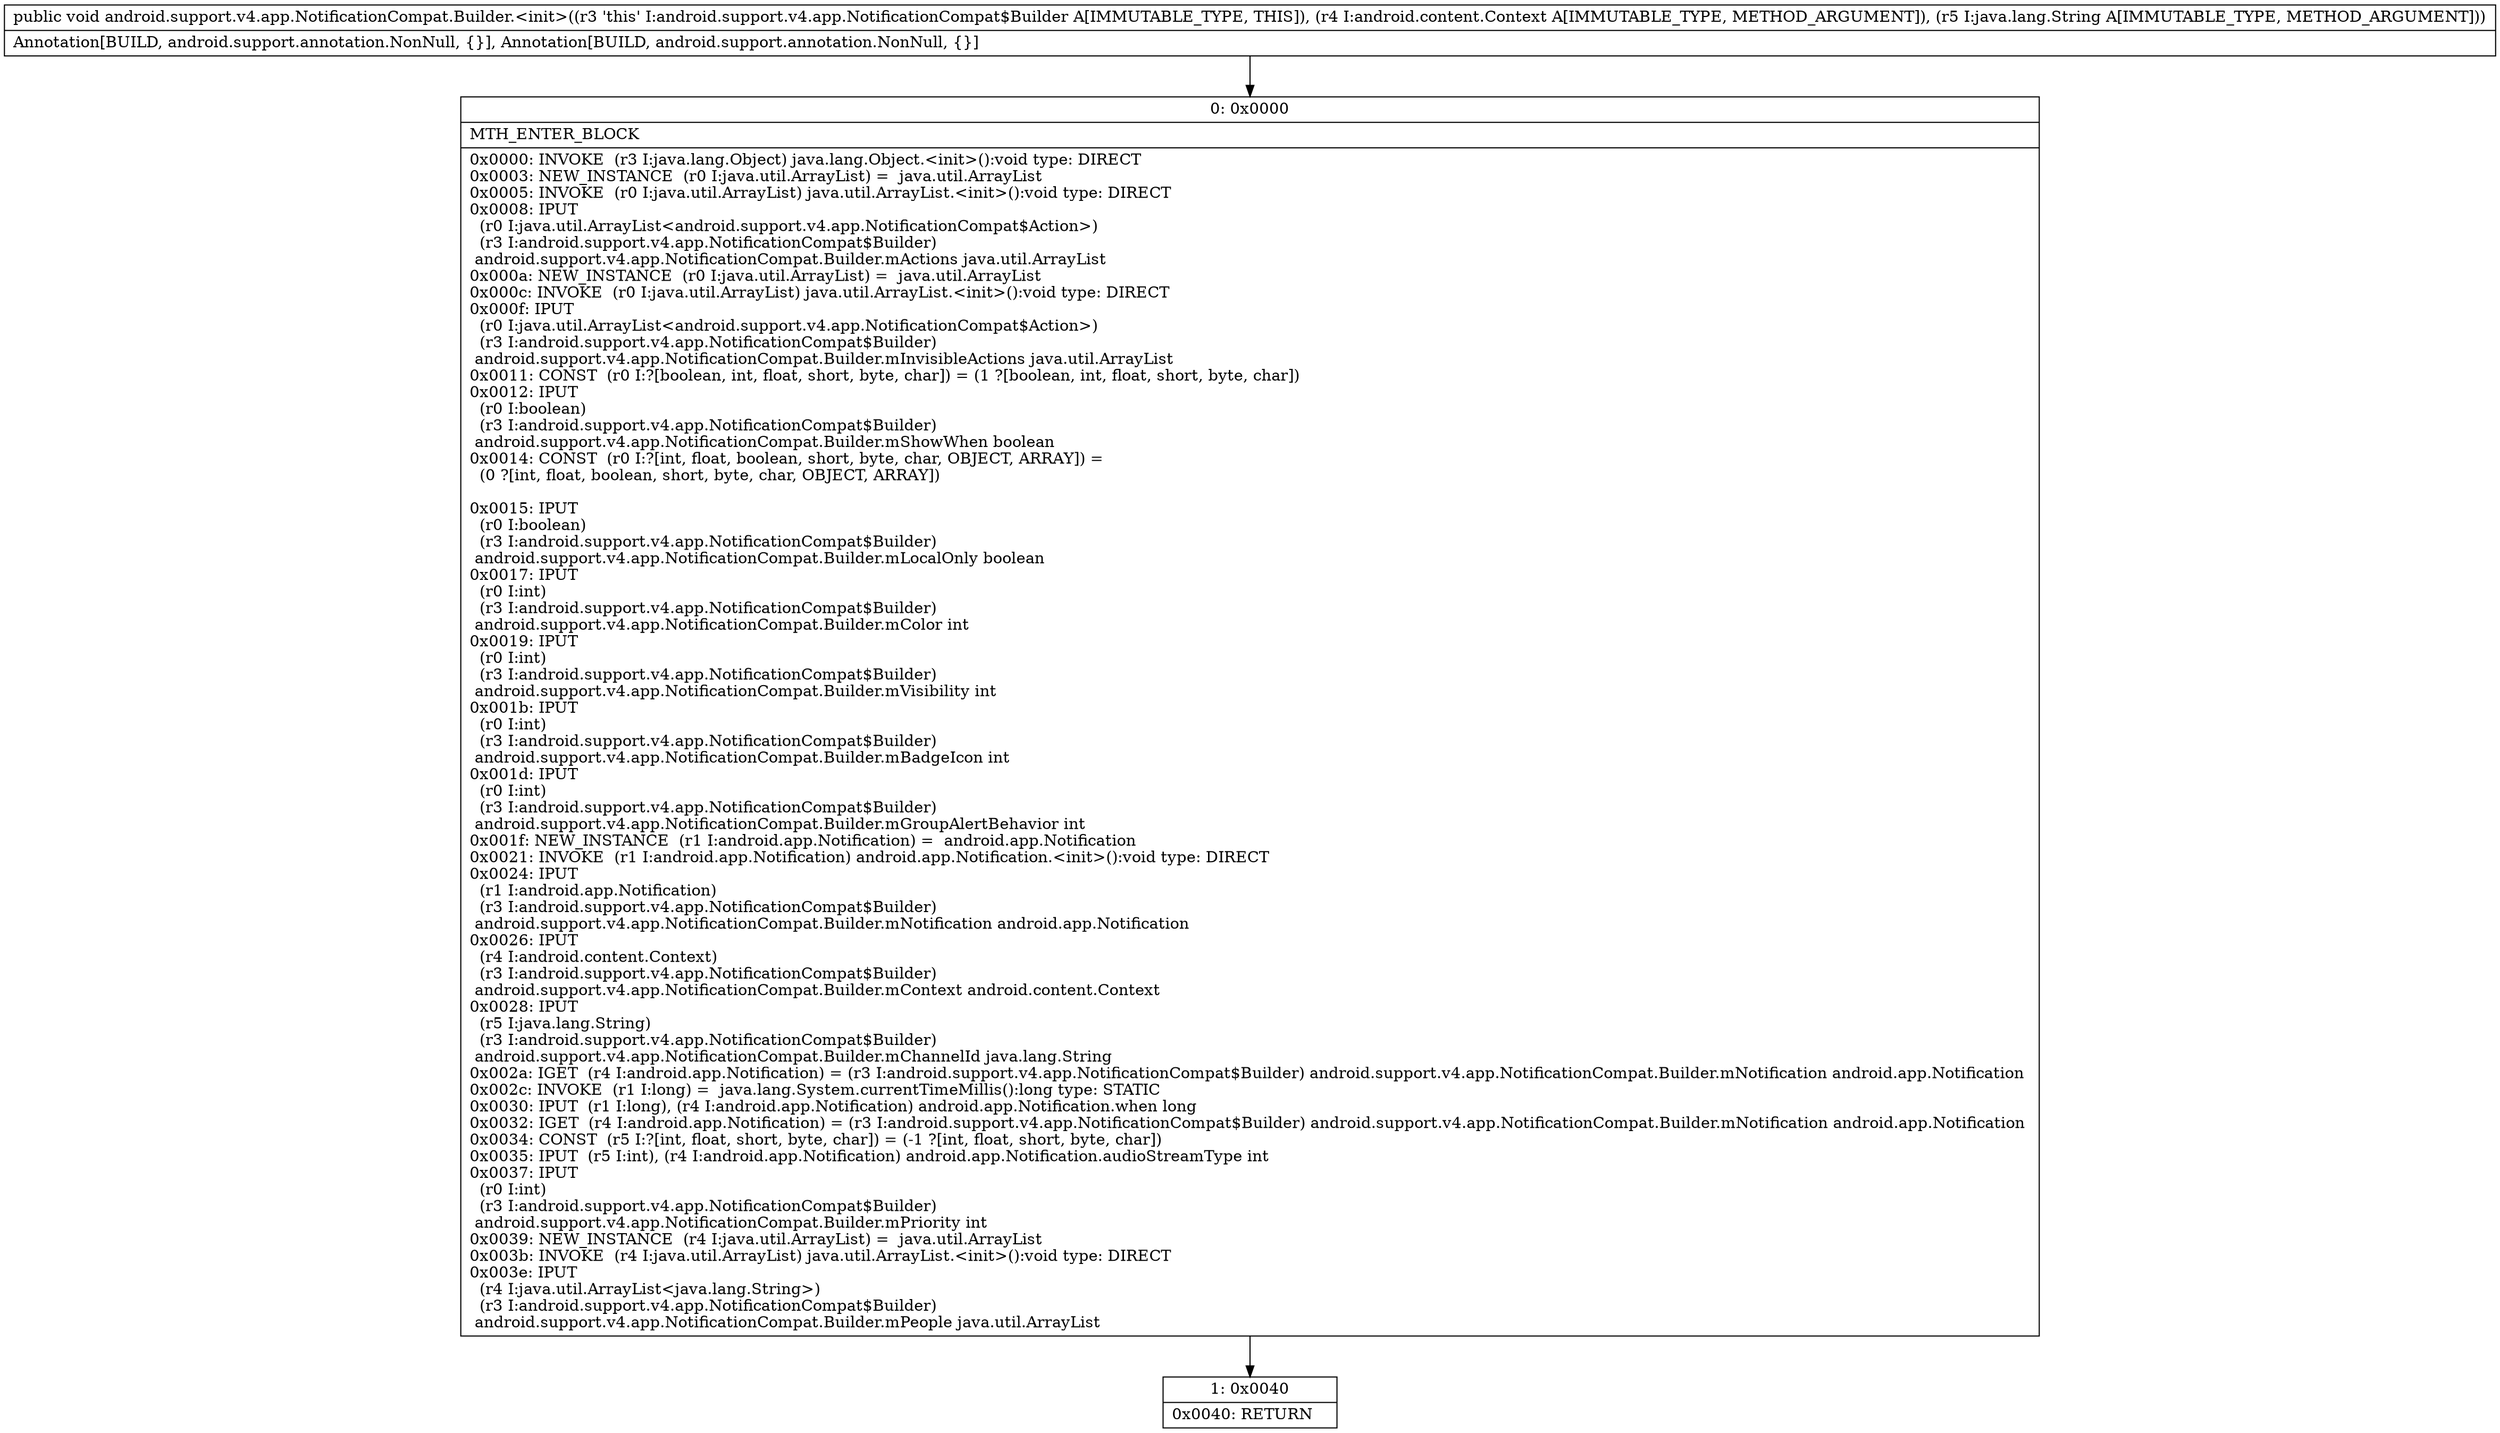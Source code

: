 digraph "CFG forandroid.support.v4.app.NotificationCompat.Builder.\<init\>(Landroid\/content\/Context;Ljava\/lang\/String;)V" {
Node_0 [shape=record,label="{0\:\ 0x0000|MTH_ENTER_BLOCK\l|0x0000: INVOKE  (r3 I:java.lang.Object) java.lang.Object.\<init\>():void type: DIRECT \l0x0003: NEW_INSTANCE  (r0 I:java.util.ArrayList) =  java.util.ArrayList \l0x0005: INVOKE  (r0 I:java.util.ArrayList) java.util.ArrayList.\<init\>():void type: DIRECT \l0x0008: IPUT  \l  (r0 I:java.util.ArrayList\<android.support.v4.app.NotificationCompat$Action\>)\l  (r3 I:android.support.v4.app.NotificationCompat$Builder)\l android.support.v4.app.NotificationCompat.Builder.mActions java.util.ArrayList \l0x000a: NEW_INSTANCE  (r0 I:java.util.ArrayList) =  java.util.ArrayList \l0x000c: INVOKE  (r0 I:java.util.ArrayList) java.util.ArrayList.\<init\>():void type: DIRECT \l0x000f: IPUT  \l  (r0 I:java.util.ArrayList\<android.support.v4.app.NotificationCompat$Action\>)\l  (r3 I:android.support.v4.app.NotificationCompat$Builder)\l android.support.v4.app.NotificationCompat.Builder.mInvisibleActions java.util.ArrayList \l0x0011: CONST  (r0 I:?[boolean, int, float, short, byte, char]) = (1 ?[boolean, int, float, short, byte, char]) \l0x0012: IPUT  \l  (r0 I:boolean)\l  (r3 I:android.support.v4.app.NotificationCompat$Builder)\l android.support.v4.app.NotificationCompat.Builder.mShowWhen boolean \l0x0014: CONST  (r0 I:?[int, float, boolean, short, byte, char, OBJECT, ARRAY]) = \l  (0 ?[int, float, boolean, short, byte, char, OBJECT, ARRAY])\l \l0x0015: IPUT  \l  (r0 I:boolean)\l  (r3 I:android.support.v4.app.NotificationCompat$Builder)\l android.support.v4.app.NotificationCompat.Builder.mLocalOnly boolean \l0x0017: IPUT  \l  (r0 I:int)\l  (r3 I:android.support.v4.app.NotificationCompat$Builder)\l android.support.v4.app.NotificationCompat.Builder.mColor int \l0x0019: IPUT  \l  (r0 I:int)\l  (r3 I:android.support.v4.app.NotificationCompat$Builder)\l android.support.v4.app.NotificationCompat.Builder.mVisibility int \l0x001b: IPUT  \l  (r0 I:int)\l  (r3 I:android.support.v4.app.NotificationCompat$Builder)\l android.support.v4.app.NotificationCompat.Builder.mBadgeIcon int \l0x001d: IPUT  \l  (r0 I:int)\l  (r3 I:android.support.v4.app.NotificationCompat$Builder)\l android.support.v4.app.NotificationCompat.Builder.mGroupAlertBehavior int \l0x001f: NEW_INSTANCE  (r1 I:android.app.Notification) =  android.app.Notification \l0x0021: INVOKE  (r1 I:android.app.Notification) android.app.Notification.\<init\>():void type: DIRECT \l0x0024: IPUT  \l  (r1 I:android.app.Notification)\l  (r3 I:android.support.v4.app.NotificationCompat$Builder)\l android.support.v4.app.NotificationCompat.Builder.mNotification android.app.Notification \l0x0026: IPUT  \l  (r4 I:android.content.Context)\l  (r3 I:android.support.v4.app.NotificationCompat$Builder)\l android.support.v4.app.NotificationCompat.Builder.mContext android.content.Context \l0x0028: IPUT  \l  (r5 I:java.lang.String)\l  (r3 I:android.support.v4.app.NotificationCompat$Builder)\l android.support.v4.app.NotificationCompat.Builder.mChannelId java.lang.String \l0x002a: IGET  (r4 I:android.app.Notification) = (r3 I:android.support.v4.app.NotificationCompat$Builder) android.support.v4.app.NotificationCompat.Builder.mNotification android.app.Notification \l0x002c: INVOKE  (r1 I:long) =  java.lang.System.currentTimeMillis():long type: STATIC \l0x0030: IPUT  (r1 I:long), (r4 I:android.app.Notification) android.app.Notification.when long \l0x0032: IGET  (r4 I:android.app.Notification) = (r3 I:android.support.v4.app.NotificationCompat$Builder) android.support.v4.app.NotificationCompat.Builder.mNotification android.app.Notification \l0x0034: CONST  (r5 I:?[int, float, short, byte, char]) = (\-1 ?[int, float, short, byte, char]) \l0x0035: IPUT  (r5 I:int), (r4 I:android.app.Notification) android.app.Notification.audioStreamType int \l0x0037: IPUT  \l  (r0 I:int)\l  (r3 I:android.support.v4.app.NotificationCompat$Builder)\l android.support.v4.app.NotificationCompat.Builder.mPriority int \l0x0039: NEW_INSTANCE  (r4 I:java.util.ArrayList) =  java.util.ArrayList \l0x003b: INVOKE  (r4 I:java.util.ArrayList) java.util.ArrayList.\<init\>():void type: DIRECT \l0x003e: IPUT  \l  (r4 I:java.util.ArrayList\<java.lang.String\>)\l  (r3 I:android.support.v4.app.NotificationCompat$Builder)\l android.support.v4.app.NotificationCompat.Builder.mPeople java.util.ArrayList \l}"];
Node_1 [shape=record,label="{1\:\ 0x0040|0x0040: RETURN   \l}"];
MethodNode[shape=record,label="{public void android.support.v4.app.NotificationCompat.Builder.\<init\>((r3 'this' I:android.support.v4.app.NotificationCompat$Builder A[IMMUTABLE_TYPE, THIS]), (r4 I:android.content.Context A[IMMUTABLE_TYPE, METHOD_ARGUMENT]), (r5 I:java.lang.String A[IMMUTABLE_TYPE, METHOD_ARGUMENT]))  | Annotation[BUILD, android.support.annotation.NonNull, \{\}], Annotation[BUILD, android.support.annotation.NonNull, \{\}]\l}"];
MethodNode -> Node_0;
Node_0 -> Node_1;
}

